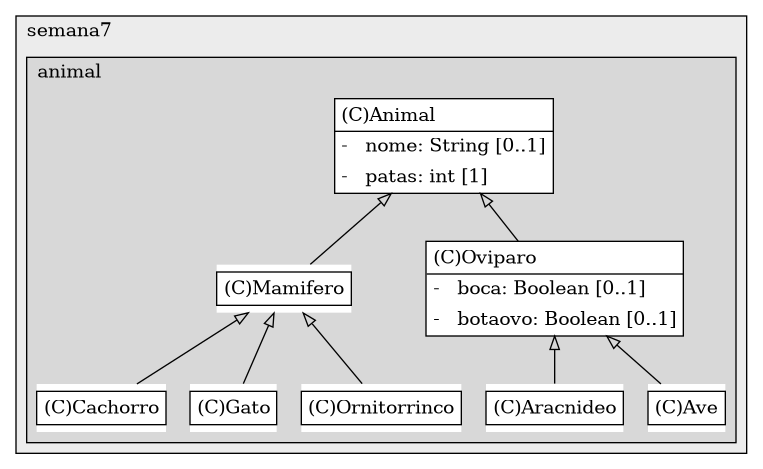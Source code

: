 @startuml

/' diagram meta data start
config=StructureConfiguration;
{
  "projectClassification": {
    "searchMode": "OpenProject", // OpenProject, AllProjects
    "includedProjects": "",
    "pathEndKeywords": "*.impl",
    "isClientPath": "",
    "isClientName": "",
    "isTestPath": "",
    "isTestName": "",
    "isMappingPath": "",
    "isMappingName": "",
    "isDataAccessPath": "",
    "isDataAccessName": "",
    "isDataStructurePath": "",
    "isDataStructureName": "",
    "isInterfaceStructuresPath": "",
    "isInterfaceStructuresName": "",
    "isEntryPointPath": "",
    "isEntryPointName": ""
  },
  "graphRestriction": {
    "classPackageExcludeFilter": "",
    "classPackageIncludeFilter": "",
    "classNameExcludeFilter": "",
    "classNameIncludeFilter": "",
    "methodNameExcludeFilter": "",
    "methodNameIncludeFilter": "",
    "removeByInheritance": "", // inheritance/annotation based filtering is done in a second step
    "removeByAnnotation": "",
    "removeByClassPackage": "", // cleanup the graph after inheritance/annotation based filtering is done
    "removeByClassName": "",
    "cutMappings": false,
    "cutEnum": true,
    "cutTests": true,
    "cutClient": true,
    "cutDataAccess": false,
    "cutInterfaceStructures": false,
    "cutDataStructures": false,
    "cutGetterAndSetter": true,
    "cutConstructors": true
  },
  "graphTraversal": {
    "forwardDepth": 6,
    "backwardDepth": 6,
    "classPackageExcludeFilter": "",
    "classPackageIncludeFilter": "",
    "classNameExcludeFilter": "",
    "classNameIncludeFilter": "",
    "methodNameExcludeFilter": "",
    "methodNameIncludeFilter": "",
    "hideMappings": false,
    "hideDataStructures": false,
    "hidePrivateMethods": true,
    "hideInterfaceCalls": true, // indirection: implementation -> interface (is hidden) -> implementation
    "onlyShowApplicationEntryPoints": false // root node is included
  },
  "details": {
    "aggregation": "GroupByClass", // ByClass, GroupByClass, None
    "showClassGenericTypes": true,
    "showMethods": true,
    "showMethodParameterNames": true,
    "showMethodParameterTypes": true,
    "showMethodReturnType": true,
    "showPackageLevels": 2,
    "showDetailedClassStructure": true
  },
  "rootClass": "com.semana7.animal.Animal"
}
diagram meta data end '/



digraph g {
    rankdir="TB"
    splines=polyline
    

'nodes 
subgraph cluster_1978914750 { 
   	label=semana7
	labeljust=l
	fillcolor="#ececec"
	style=filled
   
   subgraph cluster_442512852 { 
   	label=animal
	labeljust=l
	fillcolor="#d8d8d8"
	style=filled
   
   Animal339349049[
	label=<<TABLE BORDER="1" CELLBORDER="0" CELLPADDING="4" CELLSPACING="0">
<TR><TD ALIGN="LEFT" >(C)Animal</TD></TR>
<HR/>
<TR><TD ALIGN="LEFT" >-   nome: String [0..1]</TD></TR>
<TR><TD ALIGN="LEFT" >-   patas: int [1]</TD></TR>
</TABLE>>
	style=filled
	margin=0
	shape=plaintext
	fillcolor="#FFFFFF"
];

Aracnideo339349049[
	label=<<TABLE BORDER="1" CELLBORDER="0" CELLPADDING="4" CELLSPACING="0">
<TR><TD ALIGN="LEFT" >(C)Aracnideo</TD></TR>
</TABLE>>
	style=filled
	margin=0
	shape=plaintext
	fillcolor="#FFFFFF"
];

Ave339349049[
	label=<<TABLE BORDER="1" CELLBORDER="0" CELLPADDING="4" CELLSPACING="0">
<TR><TD ALIGN="LEFT" >(C)Ave</TD></TR>
</TABLE>>
	style=filled
	margin=0
	shape=plaintext
	fillcolor="#FFFFFF"
];

Cachorro339349049[
	label=<<TABLE BORDER="1" CELLBORDER="0" CELLPADDING="4" CELLSPACING="0">
<TR><TD ALIGN="LEFT" >(C)Cachorro</TD></TR>
</TABLE>>
	style=filled
	margin=0
	shape=plaintext
	fillcolor="#FFFFFF"
];

Gato339349049[
	label=<<TABLE BORDER="1" CELLBORDER="0" CELLPADDING="4" CELLSPACING="0">
<TR><TD ALIGN="LEFT" >(C)Gato</TD></TR>
</TABLE>>
	style=filled
	margin=0
	shape=plaintext
	fillcolor="#FFFFFF"
];

Mamifero339349049[
	label=<<TABLE BORDER="1" CELLBORDER="0" CELLPADDING="4" CELLSPACING="0">
<TR><TD ALIGN="LEFT" >(C)Mamifero</TD></TR>
</TABLE>>
	style=filled
	margin=0
	shape=plaintext
	fillcolor="#FFFFFF"
];

Ornitorrinco339349049[
	label=<<TABLE BORDER="1" CELLBORDER="0" CELLPADDING="4" CELLSPACING="0">
<TR><TD ALIGN="LEFT" >(C)Ornitorrinco</TD></TR>
</TABLE>>
	style=filled
	margin=0
	shape=plaintext
	fillcolor="#FFFFFF"
];

Oviparo339349049[
	label=<<TABLE BORDER="1" CELLBORDER="0" CELLPADDING="4" CELLSPACING="0">
<TR><TD ALIGN="LEFT" >(C)Oviparo</TD></TR>
<HR/>
<TR><TD ALIGN="LEFT" >-   boca: Boolean [0..1]</TD></TR>
<TR><TD ALIGN="LEFT" >-   botaovo: Boolean [0..1]</TD></TR>
</TABLE>>
	style=filled
	margin=0
	shape=plaintext
	fillcolor="#FFFFFF"
];
} 
} 

'edges    
Animal339349049 -> Mamifero339349049[arrowhead=none, arrowtail=empty, dir=both];
Animal339349049 -> Oviparo339349049[arrowhead=none, arrowtail=empty, dir=both];
Mamifero339349049 -> Cachorro339349049[arrowhead=none, arrowtail=empty, dir=both];
Mamifero339349049 -> Gato339349049[arrowhead=none, arrowtail=empty, dir=both];
Mamifero339349049 -> Ornitorrinco339349049[arrowhead=none, arrowtail=empty, dir=both];
Oviparo339349049 -> Aracnideo339349049[arrowhead=none, arrowtail=empty, dir=both];
Oviparo339349049 -> Ave339349049[arrowhead=none, arrowtail=empty, dir=both];
    
}
@enduml